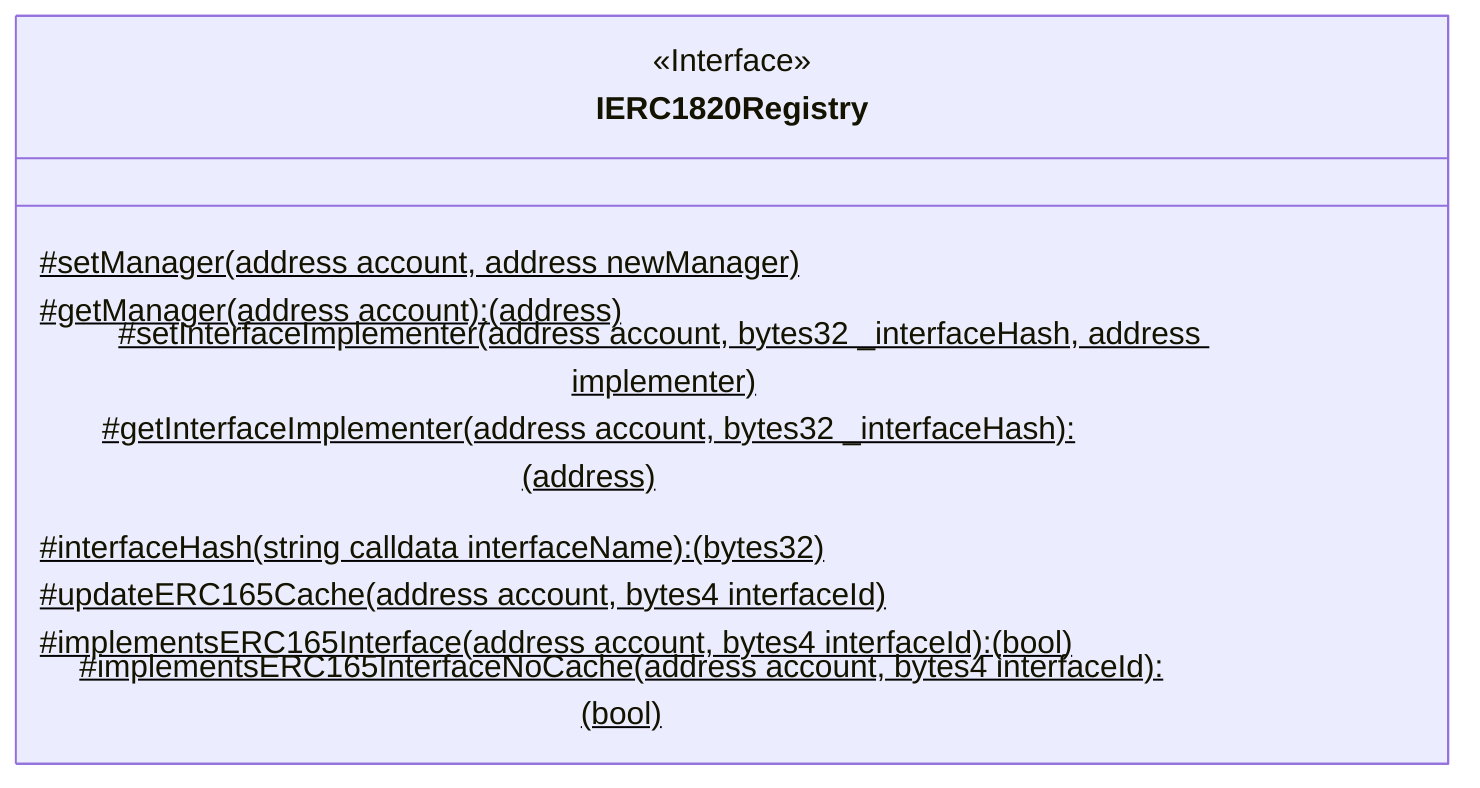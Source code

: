 classDiagram
  %% 761:4067:0
  class IERC1820Registry {
    <<Interface>>
    #setManager(address account, address newManager)$
    #getManager(address account): (address)$
    #setInterfaceImplementer(address account, bytes32 _interfaceHash, address implementer)$
    #getInterfaceImplementer(address account, bytes32 _interfaceHash): (address)$
    #interfaceHash(string calldata interfaceName): (bytes32)$
    #updateERC165Cache(address account, bytes4 interfaceId)$
    #implementsERC165Interface(address account, bytes4 interfaceId): (bool)$
    #implementsERC165InterfaceNoCache(address account, bytes4 interfaceId): (bool)$
  }